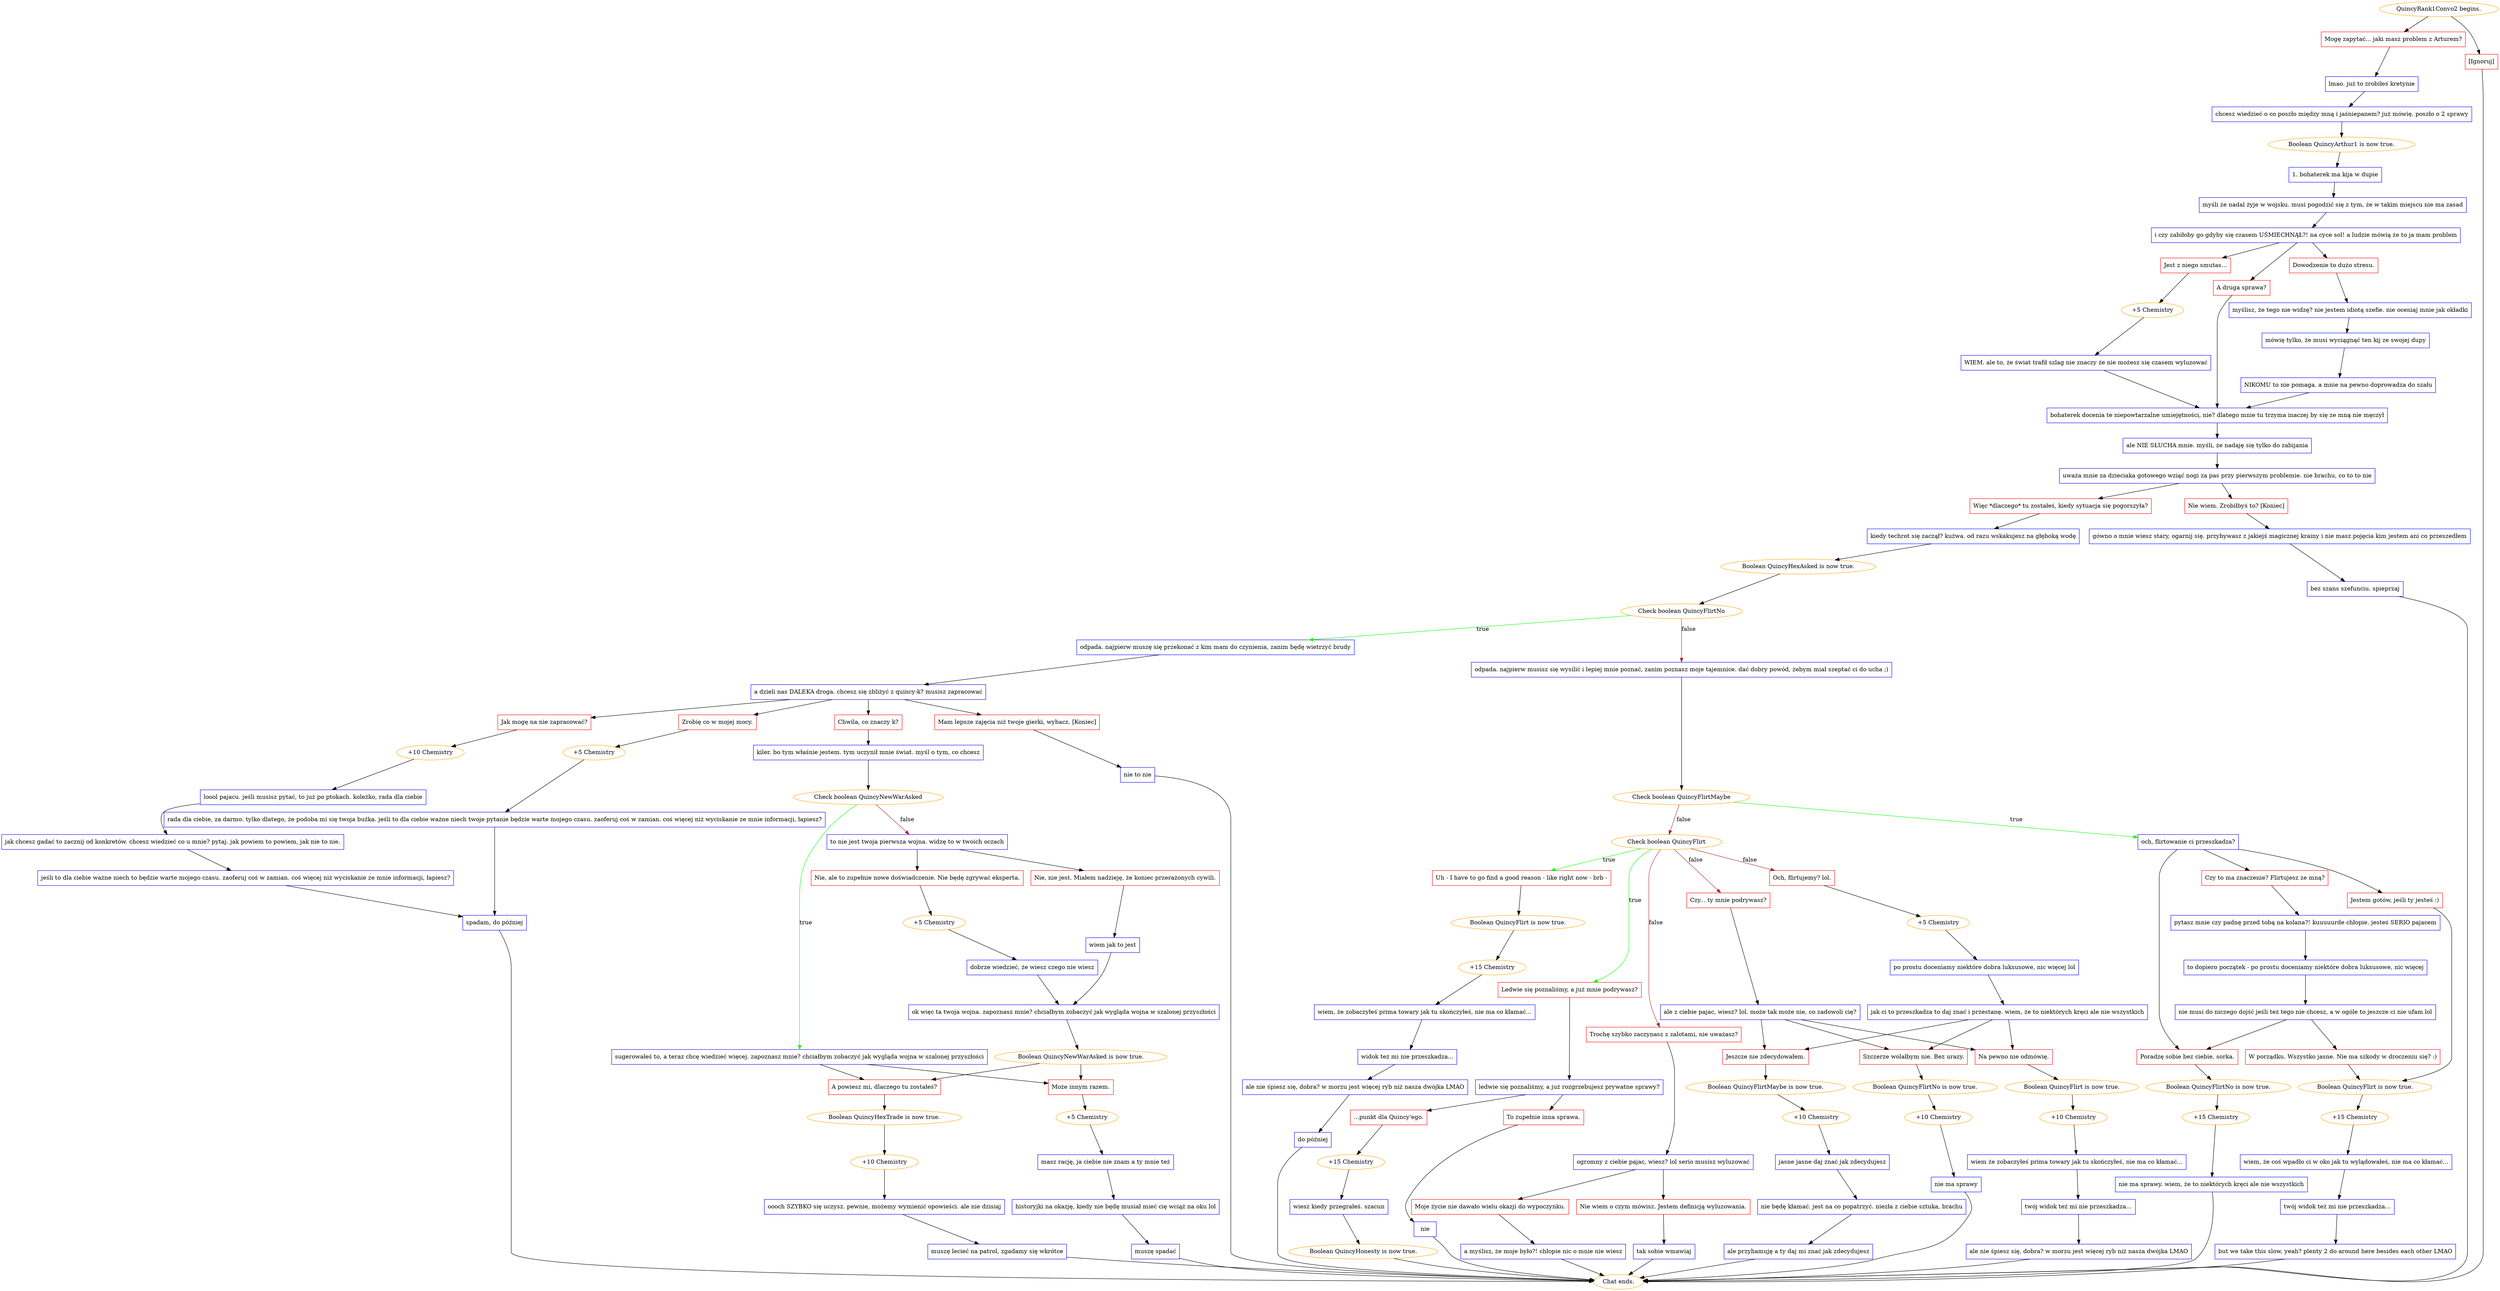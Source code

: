 digraph {
	"QuincyRank1Convo2 begins." [color=orange];
		"QuincyRank1Convo2 begins." -> j2113485758;
		"QuincyRank1Convo2 begins." -> j55864783;
	j2113485758 [label="Mogę zapytać... jaki masz problem z Arturem?",shape=box,color=red];
		j2113485758 -> j2089107405;
	j55864783 [label="[Ignoruj]",shape=box,color=red];
		j55864783 -> "Chat ends.";
	j2089107405 [label="lmao. już to zrobiłeś kretynie",shape=box,color=blue];
		j2089107405 -> j2475387446;
	"Chat ends." [color=orange];
	j2475387446 [label="chcesz wiedzieć o co poszło między mną i jaśniepanem? już mówię. poszło o 2 sprawy",shape=box,color=blue];
		j2475387446 -> j1143604604;
	j1143604604 [label="Boolean QuincyArthur1 is now true.",color=orange];
		j1143604604 -> j189858854;
	j189858854 [label="1. bohaterek ma kija w dupie",shape=box,color=blue];
		j189858854 -> j4204146059;
	j4204146059 [label="myśli że nadal żyje w wojsku. musi pogodzić się z tym, że w takim miejscu nie ma zasad",shape=box,color=blue];
		j4204146059 -> j1833651807;
	j1833651807 [label="i czy zabiłoby go gdyby się czasem UŚMIECHNĄŁ?! na cyce sol! a ludzie mówią że to ja mam problem",shape=box,color=blue];
		j1833651807 -> j1906458760;
		j1833651807 -> j3741799031;
		j1833651807 -> j2412836407;
	j1906458760 [label="Dowodzenie to dużo stresu.",shape=box,color=red];
		j1906458760 -> j2855821926;
	j3741799031 [label="Jest z niego smutas...",shape=box,color=red];
		j3741799031 -> j3739543801;
	j2412836407 [label="A druga sprawa?",shape=box,color=red];
		j2412836407 -> j4279146697;
	j2855821926 [label="myślisz, że tego nie widzę? nie jestem idiotą szefie. nie oceniaj mnie jak okładki",shape=box,color=blue];
		j2855821926 -> j1895257024;
	j3739543801 [label="+5 Chemistry",color=orange];
		j3739543801 -> j359591495;
	j4279146697 [label="bohaterek docenia te niepowtarzalne umiejętności, nie? dlatego mnie tu trzyma inaczej by się ze mną nie męczył",shape=box,color=blue];
		j4279146697 -> j2441610653;
	j1895257024 [label="mówię tylko, że musi wyciągnąć ten kij ze swojej dupy",shape=box,color=blue];
		j1895257024 -> j956064310;
	j359591495 [label="WIEM. ale to, że świat trafił szlag nie znaczy że nie możesz się czasem wyluzować",shape=box,color=blue];
		j359591495 -> j4279146697;
	j2441610653 [label="ale NIE SŁUCHA mnie. myśli, że nadaję się tylko do zabijania",shape=box,color=blue];
		j2441610653 -> j681562353;
	j956064310 [label="NIKOMU to nie pomaga. a mnie na pewno doprowadza do szału",shape=box,color=blue];
		j956064310 -> j4279146697;
	j681562353 [label="uważa mnie za dzieciaka gotowego wziąć nogi za pas przy pierwszym problemie. nie brachu, co to to nie",shape=box,color=blue];
		j681562353 -> j2931772427;
		j681562353 -> j360308152;
	j2931772427 [label="Więc *dlaczego* tu zostałeś, kiedy sytuacja się pogorszyła?",shape=box,color=red];
		j2931772427 -> j593623679;
	j360308152 [label="Nie wiem. Zrobiłbyś to? [Koniec]",shape=box,color=red];
		j360308152 -> j1943319429;
	j593623679 [label="kiedy techrot się zaczął? kuźwa. od razu wskakujesz na głęboką wodę",shape=box,color=blue];
		j593623679 -> j3641590870;
	j1943319429 [label="gówno o mnie wiesz stary, ogarnij się. przybywasz z jakiejś magicznej krainy i nie masz pojęcia kim jestem ani co przeszedłem",shape=box,color=blue];
		j1943319429 -> j1867404947;
	j3641590870 [label="Boolean QuincyHexAsked is now true.",color=orange];
		j3641590870 -> j3548048665;
	j1867404947 [label="bez szans szefunciu. spieprzaj",shape=box,color=blue];
		j1867404947 -> "Chat ends.";
	j3548048665 [label="Check boolean QuincyFlirtNo",color=orange];
		j3548048665 -> j940051734 [label=true,color=green];
		j3548048665 -> j4099354390 [label=false,color=brown];
	j940051734 [label="odpada. najpierw muszę się przekonać z kim mam do czynienia, zanim będę wietrzyć brudy",shape=box,color=blue];
		j940051734 -> j1366824263;
	j4099354390 [label="odpada. najpierw musisz się wysilić i lepiej mnie poznać, zanim poznasz moje tajemnice. dać dobry powód, żebym miał szeptać ci do ucha ;)",shape=box,color=blue];
		j4099354390 -> j1233336455;
	j1366824263 [label="a dzieli nas DALEKA droga. chcesz się zbliżyć z quincy-k? musisz zapracować",shape=box,color=blue];
		j1366824263 -> j3168084030;
		j1366824263 -> j2074493805;
		j1366824263 -> j466081699;
		j1366824263 -> j1659685553;
	j1233336455 [label="Check boolean QuincyFlirtMaybe",color=orange];
		j1233336455 -> j1029817983 [label=true,color=green];
		j1233336455 -> j1983737803 [label=false,color=brown];
	j3168084030 [label="Zrobię co w mojej mocy.",shape=box,color=red];
		j3168084030 -> j2849177566;
	j2074493805 [label="Jak mogę na nie zapracować?",shape=box,color=red];
		j2074493805 -> j2359216311;
	j466081699 [label="Chwila, co znaczy k?",shape=box,color=red];
		j466081699 -> j695541638;
	j1659685553 [label="Mam lepsze zajęcia niż twoje gierki, wybacz. [Koniec]",shape=box,color=red];
		j1659685553 -> j92896809;
	j1029817983 [label="och, flirtowanie ci przeszkadza?",shape=box,color=blue];
		j1029817983 -> j376686400;
		j1029817983 -> j3663069935;
		j1029817983 -> j2346992433;
	j1983737803 [label="Check boolean QuincyFlirt",color=orange];
		j1983737803 -> j1977751304 [label=true,color=green];
		j1983737803 -> j1263805582 [label=true,color=green];
		j1983737803 -> j859072051 [label=false,color=brown];
		j1983737803 -> j801644333 [label=false,color=brown];
		j1983737803 -> j1083161365 [label=false,color=brown];
	j2849177566 [label="+5 Chemistry",color=orange];
		j2849177566 -> j1331291428;
	j2359216311 [label="+10 Chemistry",color=orange];
		j2359216311 -> j2676966443;
	j695541638 [label="kiler. bo tym właśnie jestem. tym uczynił mnie świat. myśl o tym, co chcesz",shape=box,color=blue];
		j695541638 -> j1671206785;
	j92896809 [label="nie to nie",shape=box,color=blue];
		j92896809 -> "Chat ends.";
	j376686400 [label="Czy to ma znaczenie? Flirtujesz ze mną?",shape=box,color=red];
		j376686400 -> j4244961451;
	j3663069935 [label="Jestem gotów, jeśli ty jesteś :)",shape=box,color=red];
		j3663069935 -> j1057514796;
	j2346992433 [label="Poradzę sobie bez ciebie, sorka.",shape=box,color=red];
		j2346992433 -> j1283198055;
	j1977751304 [label="Uh - I have to go find a good reason - like right now - brb -",shape=box,color=red];
		j1977751304 -> j2303244420;
	j1263805582 [label="Ledwie się poznaliśmy, a już mnie podrywasz?",shape=box,color=red];
		j1263805582 -> j235824213;
	j859072051 [label="Trochę szybko zaczynasz z zalotami, nie uważasz?",shape=box,color=red];
		j859072051 -> j3115738186;
	j801644333 [label="Czy... ty mnie podrywasz?",shape=box,color=red];
		j801644333 -> j3795916127;
	j1083161365 [label="Och, flirtujemy? lol.",shape=box,color=red];
		j1083161365 -> j3574765064;
	j1331291428 [label="rada dla ciebie, za darmo. tylko dlatego, że podoba mi się twoja buźka. jeśli to dla ciebie ważne niech twoje pytanie będzie warte mojego czasu. zaoferuj coś w zamian. coś więcej niż wyciskanie ze mnie informacji, łapiesz?",shape=box,color=blue];
		j1331291428 -> j587227570;
	j2676966443 [label="loool pajacu. jeśli musisz pytać, to już po ptokach. koleżko, rada dla ciebie",shape=box,color=blue];
		j2676966443 -> j2764564164;
	j1671206785 [label="Check boolean QuincyNewWarAsked",color=orange];
		j1671206785 -> j2621467379 [label=true,color=green];
		j1671206785 -> j2633153490 [label=false,color=brown];
	j4244961451 [label="pytasz mnie czy padnę przed tobą na kolana?! kuuuuurde chłopie. jesteś SERIO pajacem",shape=box,color=blue];
		j4244961451 -> j3105355030;
	j1057514796 [label="Boolean QuincyFlirt is now true.",color=orange];
		j1057514796 -> j1804416194;
	j1283198055 [label="Boolean QuincyFlirtNo is now true.",color=orange];
		j1283198055 -> j114342352;
	j2303244420 [label="Boolean QuincyFlirt is now true.",color=orange];
		j2303244420 -> j361616447;
	j235824213 [label="ledwie się poznaliśmy, a już rozgrzebujesz prywatne sprawy?",shape=box,color=blue];
		j235824213 -> j2352667440;
		j235824213 -> j1796565763;
	j3115738186 [label="ogromny z ciebie pajac, wiesz? lol serio musisz wyluzować",shape=box,color=blue];
		j3115738186 -> j1717545578;
		j3115738186 -> j3882388440;
	j3795916127 [label="ale z ciebie pajac, wiesz? lol. może tak może nie, co zadowoli cię?",shape=box,color=blue];
		j3795916127 -> j2865263980;
		j3795916127 -> j2181035472;
		j3795916127 -> j1043718332;
	j3574765064 [label="+5 Chemistry",color=orange];
		j3574765064 -> j1930396265;
	j587227570 [label="spadam, do później",shape=box,color=blue];
		j587227570 -> "Chat ends.";
	j2764564164 [label="jak chcesz gadać to zacznij od konkretów. chcesz wiedzieć co u mnie? pytaj. jak powiem to powiem, jak nie to nie.",shape=box,color=blue];
		j2764564164 -> j443968909;
	j2621467379 [label="sugerowałeś to, a teraz chcę wiedzieć więcej. zapoznasz mnie? chciałbym zobaczyć jak wygląda wojna w szalonej przyszłości",shape=box,color=blue];
		j2621467379 -> j3610925537;
		j2621467379 -> j3753772804;
	j2633153490 [label="to nie jest twoja pierwsza wojna. widzę to w twoich oczach",shape=box,color=blue];
		j2633153490 -> j3145062339;
		j2633153490 -> j2330228010;
	j3105355030 [label="to dopiero początek - po prostu doceniamy niektóre dobra luksusowe, nic więcej",shape=box,color=blue];
		j3105355030 -> j446584149;
	j1804416194 [label="+15 Chemistry",color=orange];
		j1804416194 -> j1346266493;
	j114342352 [label="+15 Chemistry",color=orange];
		j114342352 -> j3777334042;
	j361616447 [label="+15 Chemistry",color=orange];
		j361616447 -> j3278632426;
	j2352667440 [label="...punkt dla Quincy'ego.",shape=box,color=red];
		j2352667440 -> j188978137;
	j1796565763 [label="To zupełnie inna sprawa.",shape=box,color=red];
		j1796565763 -> j2304705654;
	j1717545578 [label="Moje życie nie dawało wielu okazji do wypoczynku.",shape=box,color=red];
		j1717545578 -> j682197103;
	j3882388440 [label="Nie wiem o czym mówisz. Jestem definicją wyluzowania.",shape=box,color=red];
		j3882388440 -> j2801287975;
	j2865263980 [label="Na pewno nie odmówię.",shape=box,color=red];
		j2865263980 -> j224939006;
	j2181035472 [label="Jeszcze nie zdecydowałem.",shape=box,color=red];
		j2181035472 -> j1454606133;
	j1043718332 [label="Szczerze wolałbym nie. Bez urazy.",shape=box,color=red];
		j1043718332 -> j2473634857;
	j1930396265 [label="po prostu doceniamy niektóre dobra luksusowe, nic więcej lol",shape=box,color=blue];
		j1930396265 -> j2346765618;
	j443968909 [label="jeśli to dla ciebie ważne niech to będzie warte mojego czasu. zaoferuj coś w zamian. coś więcej niż wyciskanie ze mnie informacji, łapiesz?",shape=box,color=blue];
		j443968909 -> j587227570;
	j3610925537 [label="A powiesz mi, dlaczego tu zostałeś?",shape=box,color=red];
		j3610925537 -> j2769688256;
	j3753772804 [label="Może innym razem.",shape=box,color=red];
		j3753772804 -> j2276016549;
	j3145062339 [label="Nie, nie jest. Miałem nadzieję, że koniec przerażonych cywili.",shape=box,color=red];
		j3145062339 -> j1344493906;
	j2330228010 [label="Nie, ale to zupełnie nowe doświadczenie. Nie będę zgrywać eksperta.",shape=box,color=red];
		j2330228010 -> j2020073065;
	j446584149 [label="nie musi do niczego dojść jeśli też tego nie chcesz, a w ogóle to jeszcze ci nie ufam lol",shape=box,color=blue];
		j446584149 -> j3646321593;
		j446584149 -> j2346992433;
	j1346266493 [label="wiem, że coś wpadło ci w oko jak tu wylądowałeś, nie ma co kłamać...",shape=box,color=blue];
		j1346266493 -> j4157529715;
	j3777334042 [label="nie ma sprawy. wiem, że to niektórych kręci ale nie wszystkich",shape=box,color=blue];
		j3777334042 -> "Chat ends.";
	j3278632426 [label="wiem, że zobaczyłeś prima towary jak tu skończyłeś, nie ma co kłamać...",shape=box,color=blue];
		j3278632426 -> j2312885499;
	j188978137 [label="+15 Chemistry",color=orange];
		j188978137 -> j1090122436;
	j2304705654 [label="nie",shape=box,color=blue];
		j2304705654 -> "Chat ends.";
	j682197103 [label="a myślisz, że moje było?! chłopie nic o mnie nie wiesz",shape=box,color=blue];
		j682197103 -> "Chat ends.";
	j2801287975 [label="tak sobie wmawiaj",shape=box,color=blue];
		j2801287975 -> "Chat ends.";
	j224939006 [label="Boolean QuincyFlirt is now true.",color=orange];
		j224939006 -> j3888091334;
	j1454606133 [label="Boolean QuincyFlirtMaybe is now true.",color=orange];
		j1454606133 -> j3192891115;
	j2473634857 [label="Boolean QuincyFlirtNo is now true.",color=orange];
		j2473634857 -> j1979880248;
	j2346765618 [label="jak ci to przeszkadza to daj znać i przestanę. wiem, że to niektórych kręci ale nie wszystkich",shape=box,color=blue];
		j2346765618 -> j2865263980;
		j2346765618 -> j2181035472;
		j2346765618 -> j1043718332;
	j2769688256 [label="Boolean QuincyHexTrade is now true.",color=orange];
		j2769688256 -> j3647503797;
	j2276016549 [label="+5 Chemistry",color=orange];
		j2276016549 -> j3664836674;
	j1344493906 [label="wiem jak to jest",shape=box,color=blue];
		j1344493906 -> j4155416007;
	j2020073065 [label="+5 Chemistry",color=orange];
		j2020073065 -> j4264888019;
	j3646321593 [label="W porządku. Wszystko jasne. Nie ma szkody w droczeniu się? :)",shape=box,color=red];
		j3646321593 -> j1057514796;
	j4157529715 [label="twój widok też mi nie przeszkadza...",shape=box,color=blue];
		j4157529715 -> j3356533312;
	j2312885499 [label="widok też mi nie przeszkadza...",shape=box,color=blue];
		j2312885499 -> j3518606593;
	j1090122436 [label="wiesz kiedy przegrałeś. szacun",shape=box,color=blue];
		j1090122436 -> j2479473236;
	j3888091334 [label="+10 Chemistry",color=orange];
		j3888091334 -> j2966449207;
	j3192891115 [label="+10 Chemistry",color=orange];
		j3192891115 -> j3915486699;
	j1979880248 [label="+10 Chemistry",color=orange];
		j1979880248 -> j449947079;
	j3647503797 [label="+10 Chemistry",color=orange];
		j3647503797 -> j2060534914;
	j3664836674 [label="masz rację, ja ciebie nie znam a ty mnie też",shape=box,color=blue];
		j3664836674 -> j191857999;
	j4155416007 [label="ok więc ta twoja wojna. zapoznasz mnie? chciałbym zobaczyć jak wygląda wojna w szalonej przyszłości",shape=box,color=blue];
		j4155416007 -> j1389823037;
	j4264888019 [label="dobrze wiedzieć, że wiesz czego nie wiesz",shape=box,color=blue];
		j4264888019 -> j4155416007;
	j3356533312 [label="but we take this slow, yeah? plenty 2 do around here besides each other LMAO",shape=box,color=blue];
		j3356533312 -> "Chat ends.";
	j3518606593 [label="ale nie śpiesz się, dobra? w morzu jest więcej ryb niż nasza dwójka LMAO",shape=box,color=blue];
		j3518606593 -> j3381680342;
	j2479473236 [label="Boolean QuincyHonesty is now true.",color=orange];
		j2479473236 -> "Chat ends.";
	j2966449207 [label="wiem że zobaczyłeś prima towary jak tu skończyłeś, nie ma co kłamać...",shape=box,color=blue];
		j2966449207 -> j1507971945;
	j3915486699 [label="jasne jasne daj znać jak zdecydujesz",shape=box,color=blue];
		j3915486699 -> j1260222401;
	j449947079 [label="nie ma sprawy",shape=box,color=blue];
		j449947079 -> "Chat ends.";
	j2060534914 [label="oooch SZYBKO się uczysz. pewnie, możemy wymienić opowieści. ale nie dzisiaj",shape=box,color=blue];
		j2060534914 -> j4073713703;
	j191857999 [label="historyjki na okazję, kiedy nie będę musiał mieć cię wciąż na oku lol",shape=box,color=blue];
		j191857999 -> j967201804;
	j1389823037 [label="Boolean QuincyNewWarAsked is now true.",color=orange];
		j1389823037 -> j3610925537;
		j1389823037 -> j3753772804;
	j3381680342 [label="do później",shape=box,color=blue];
		j3381680342 -> "Chat ends.";
	j1507971945 [label="twój widok też mi nie przeszkadza...",shape=box,color=blue];
		j1507971945 -> j4033709757;
	j1260222401 [label="nie będę kłamać. jest na co popatrzyć. niezła z ciebie sztuka, brachu",shape=box,color=blue];
		j1260222401 -> j4200584731;
	j4073713703 [label="muszę lecieć na patrol, zgadamy się wkrótce",shape=box,color=blue];
		j4073713703 -> "Chat ends.";
	j967201804 [label="muszę spadać",shape=box,color=blue];
		j967201804 -> "Chat ends.";
	j4033709757 [label="ale nie śpiesz się, dobra? w morzu jest więcej ryb niż nasza dwójka LMAO",shape=box,color=blue];
		j4033709757 -> "Chat ends.";
	j4200584731 [label="ale przyhamuję a ty daj mi znać jak zdecydujesz",shape=box,color=blue];
		j4200584731 -> "Chat ends.";
}